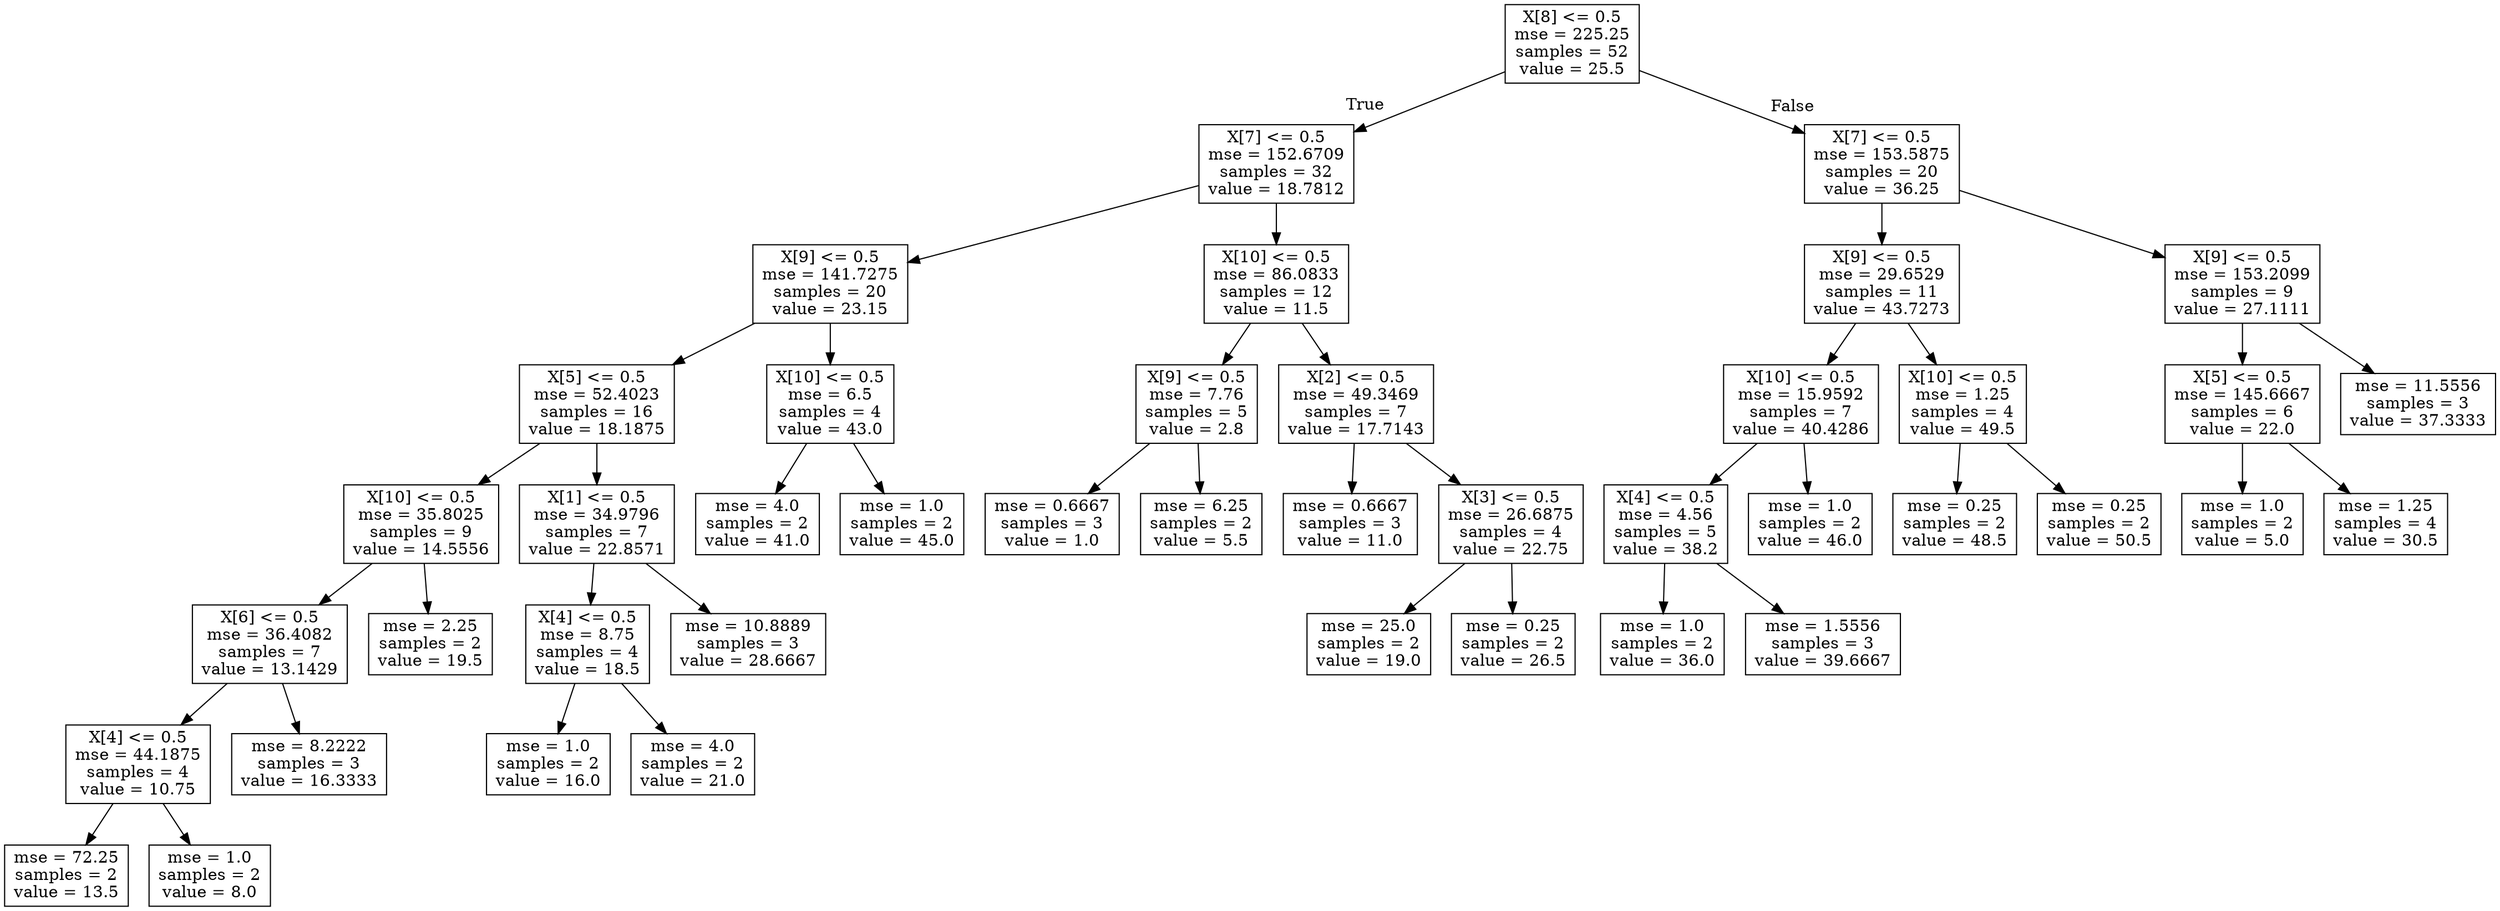 digraph Tree {
node [shape=box] ;
0 [label="X[8] <= 0.5\nmse = 225.25\nsamples = 52\nvalue = 25.5"] ;
1 [label="X[7] <= 0.5\nmse = 152.6709\nsamples = 32\nvalue = 18.7812"] ;
0 -> 1 [labeldistance=2.5, labelangle=45, headlabel="True"] ;
2 [label="X[9] <= 0.5\nmse = 141.7275\nsamples = 20\nvalue = 23.15"] ;
1 -> 2 ;
3 [label="X[5] <= 0.5\nmse = 52.4023\nsamples = 16\nvalue = 18.1875"] ;
2 -> 3 ;
4 [label="X[10] <= 0.5\nmse = 35.8025\nsamples = 9\nvalue = 14.5556"] ;
3 -> 4 ;
5 [label="X[6] <= 0.5\nmse = 36.4082\nsamples = 7\nvalue = 13.1429"] ;
4 -> 5 ;
6 [label="X[4] <= 0.5\nmse = 44.1875\nsamples = 4\nvalue = 10.75"] ;
5 -> 6 ;
7 [label="mse = 72.25\nsamples = 2\nvalue = 13.5"] ;
6 -> 7 ;
8 [label="mse = 1.0\nsamples = 2\nvalue = 8.0"] ;
6 -> 8 ;
9 [label="mse = 8.2222\nsamples = 3\nvalue = 16.3333"] ;
5 -> 9 ;
10 [label="mse = 2.25\nsamples = 2\nvalue = 19.5"] ;
4 -> 10 ;
11 [label="X[1] <= 0.5\nmse = 34.9796\nsamples = 7\nvalue = 22.8571"] ;
3 -> 11 ;
12 [label="X[4] <= 0.5\nmse = 8.75\nsamples = 4\nvalue = 18.5"] ;
11 -> 12 ;
13 [label="mse = 1.0\nsamples = 2\nvalue = 16.0"] ;
12 -> 13 ;
14 [label="mse = 4.0\nsamples = 2\nvalue = 21.0"] ;
12 -> 14 ;
15 [label="mse = 10.8889\nsamples = 3\nvalue = 28.6667"] ;
11 -> 15 ;
16 [label="X[10] <= 0.5\nmse = 6.5\nsamples = 4\nvalue = 43.0"] ;
2 -> 16 ;
17 [label="mse = 4.0\nsamples = 2\nvalue = 41.0"] ;
16 -> 17 ;
18 [label="mse = 1.0\nsamples = 2\nvalue = 45.0"] ;
16 -> 18 ;
19 [label="X[10] <= 0.5\nmse = 86.0833\nsamples = 12\nvalue = 11.5"] ;
1 -> 19 ;
20 [label="X[9] <= 0.5\nmse = 7.76\nsamples = 5\nvalue = 2.8"] ;
19 -> 20 ;
21 [label="mse = 0.6667\nsamples = 3\nvalue = 1.0"] ;
20 -> 21 ;
22 [label="mse = 6.25\nsamples = 2\nvalue = 5.5"] ;
20 -> 22 ;
23 [label="X[2] <= 0.5\nmse = 49.3469\nsamples = 7\nvalue = 17.7143"] ;
19 -> 23 ;
24 [label="mse = 0.6667\nsamples = 3\nvalue = 11.0"] ;
23 -> 24 ;
25 [label="X[3] <= 0.5\nmse = 26.6875\nsamples = 4\nvalue = 22.75"] ;
23 -> 25 ;
26 [label="mse = 25.0\nsamples = 2\nvalue = 19.0"] ;
25 -> 26 ;
27 [label="mse = 0.25\nsamples = 2\nvalue = 26.5"] ;
25 -> 27 ;
28 [label="X[7] <= 0.5\nmse = 153.5875\nsamples = 20\nvalue = 36.25"] ;
0 -> 28 [labeldistance=2.5, labelangle=-45, headlabel="False"] ;
29 [label="X[9] <= 0.5\nmse = 29.6529\nsamples = 11\nvalue = 43.7273"] ;
28 -> 29 ;
30 [label="X[10] <= 0.5\nmse = 15.9592\nsamples = 7\nvalue = 40.4286"] ;
29 -> 30 ;
31 [label="X[4] <= 0.5\nmse = 4.56\nsamples = 5\nvalue = 38.2"] ;
30 -> 31 ;
32 [label="mse = 1.0\nsamples = 2\nvalue = 36.0"] ;
31 -> 32 ;
33 [label="mse = 1.5556\nsamples = 3\nvalue = 39.6667"] ;
31 -> 33 ;
34 [label="mse = 1.0\nsamples = 2\nvalue = 46.0"] ;
30 -> 34 ;
35 [label="X[10] <= 0.5\nmse = 1.25\nsamples = 4\nvalue = 49.5"] ;
29 -> 35 ;
36 [label="mse = 0.25\nsamples = 2\nvalue = 48.5"] ;
35 -> 36 ;
37 [label="mse = 0.25\nsamples = 2\nvalue = 50.5"] ;
35 -> 37 ;
38 [label="X[9] <= 0.5\nmse = 153.2099\nsamples = 9\nvalue = 27.1111"] ;
28 -> 38 ;
39 [label="X[5] <= 0.5\nmse = 145.6667\nsamples = 6\nvalue = 22.0"] ;
38 -> 39 ;
40 [label="mse = 1.0\nsamples = 2\nvalue = 5.0"] ;
39 -> 40 ;
41 [label="mse = 1.25\nsamples = 4\nvalue = 30.5"] ;
39 -> 41 ;
42 [label="mse = 11.5556\nsamples = 3\nvalue = 37.3333"] ;
38 -> 42 ;
}